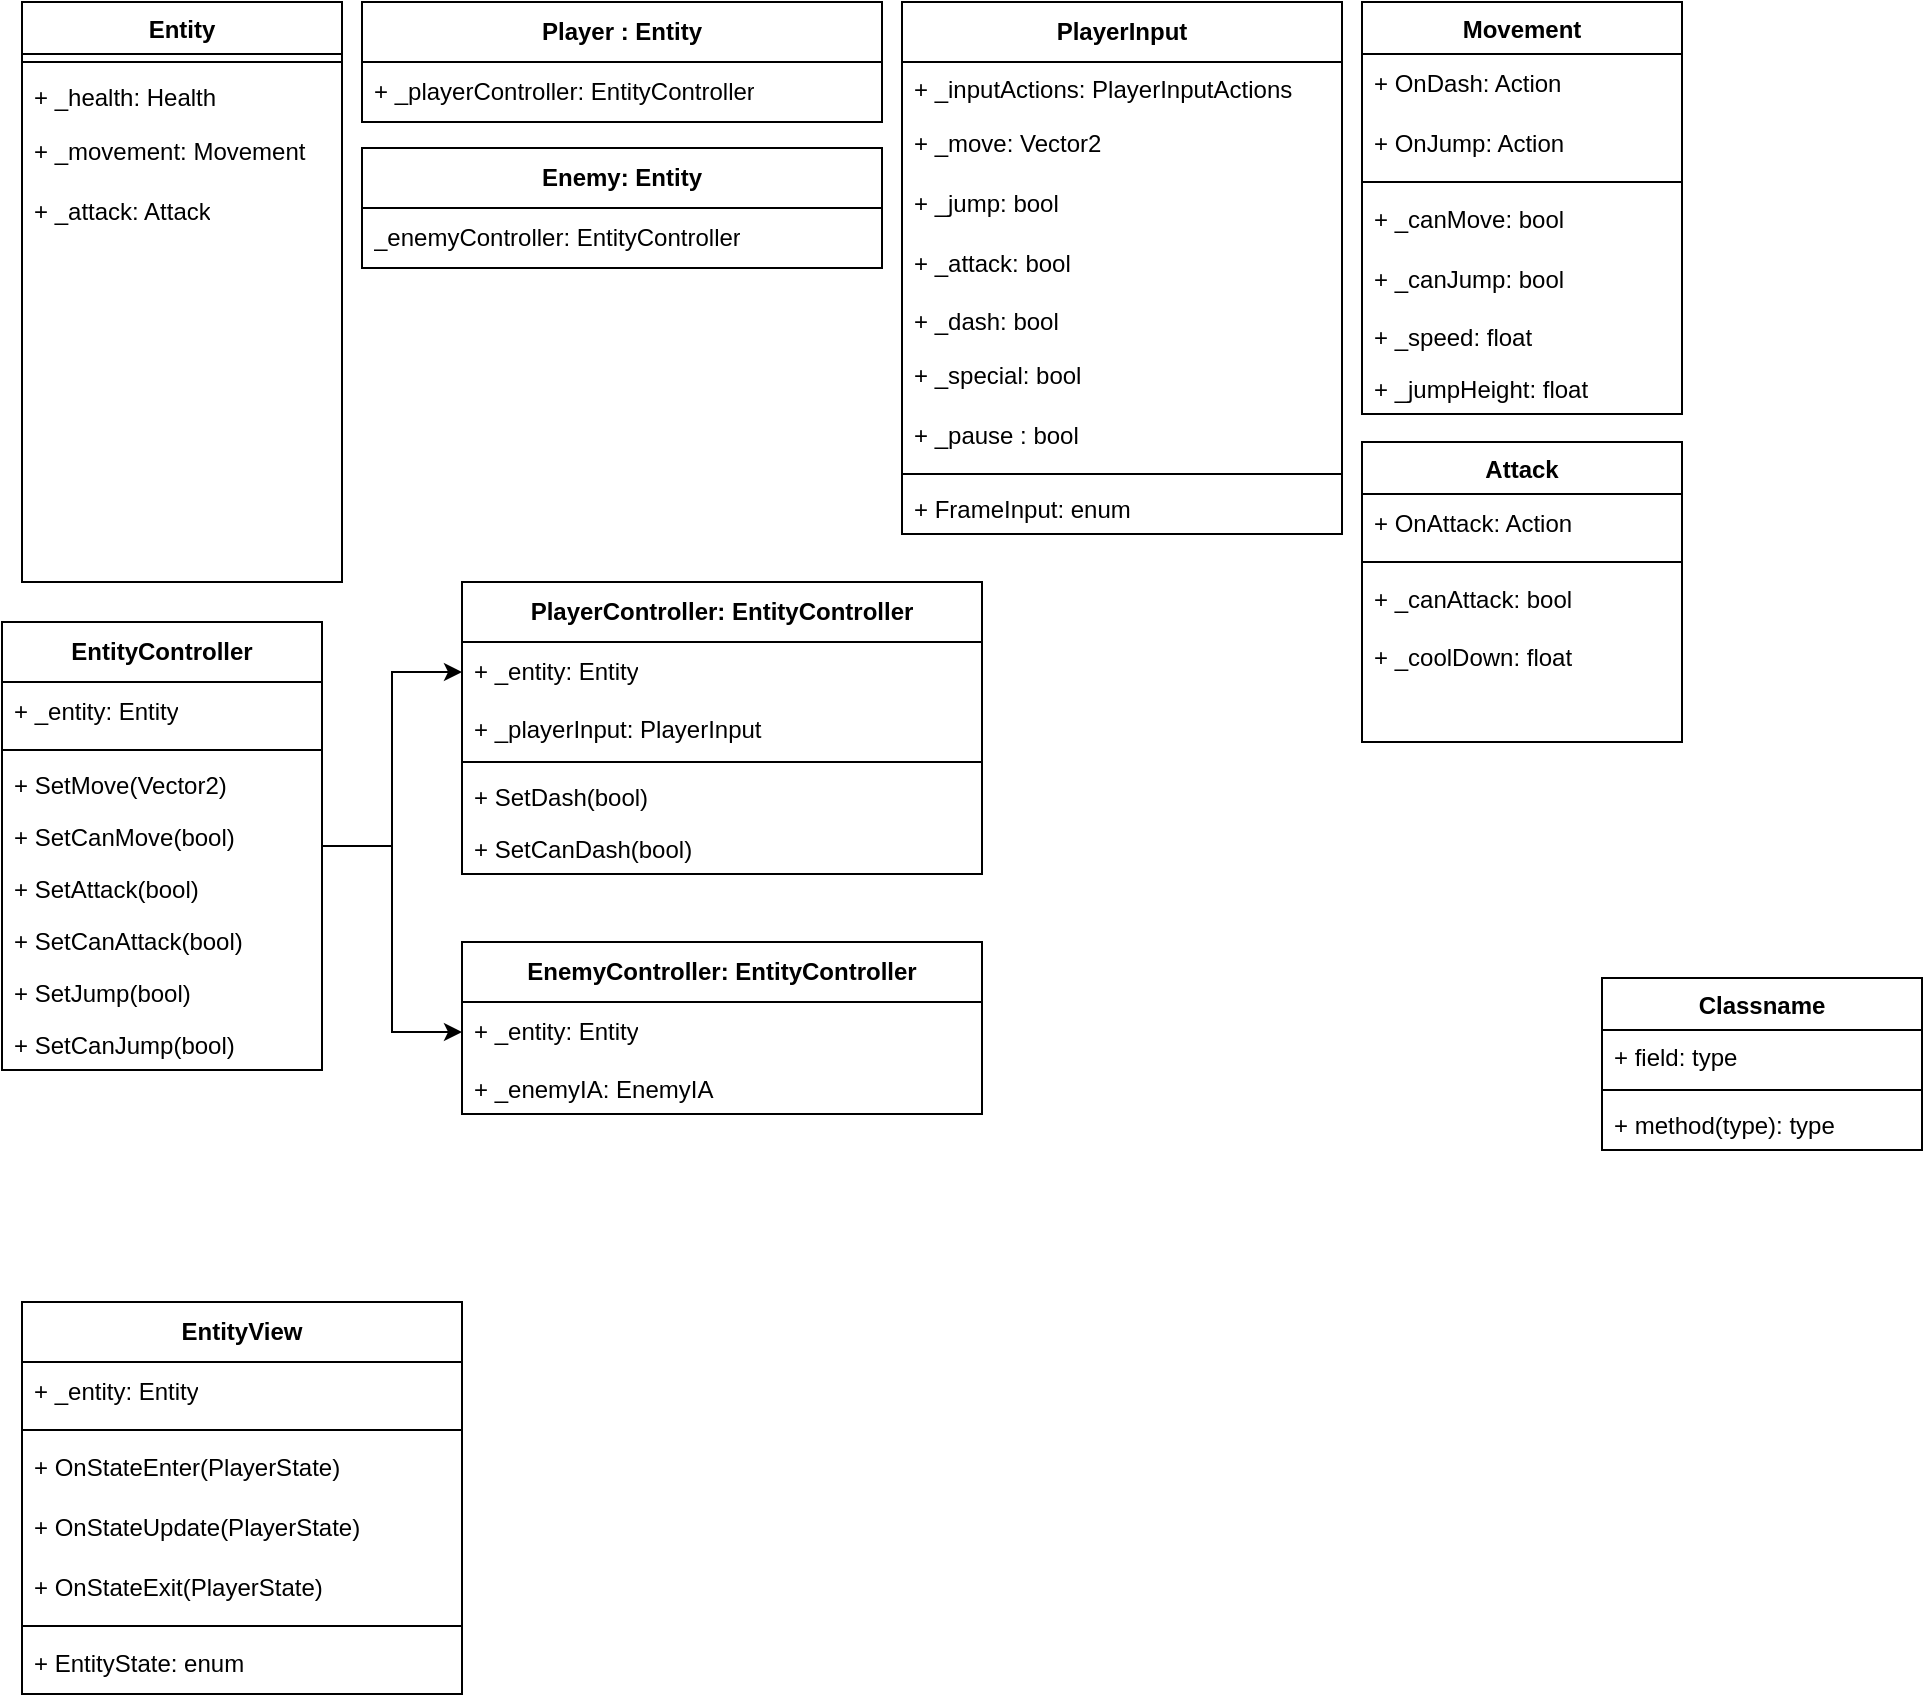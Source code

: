 <mxfile version="22.1.1" type="github">
  <diagram id="C5RBs43oDa-KdzZeNtuy" name="Page-1">
    <mxGraphModel dx="1195" dy="658" grid="1" gridSize="10" guides="1" tooltips="1" connect="1" arrows="1" fold="1" page="1" pageScale="1" pageWidth="827" pageHeight="1169" math="0" shadow="0">
      <root>
        <mxCell id="WIyWlLk6GJQsqaUBKTNV-0" />
        <mxCell id="WIyWlLk6GJQsqaUBKTNV-1" parent="WIyWlLk6GJQsqaUBKTNV-0" />
        <mxCell id="zkfFHV4jXpPFQw0GAbJ--0" value="Entity" style="swimlane;fontStyle=1;align=center;verticalAlign=top;childLayout=stackLayout;horizontal=1;startSize=26;horizontalStack=0;resizeParent=1;resizeLast=0;collapsible=1;marginBottom=0;rounded=0;shadow=0;strokeWidth=1;" parent="WIyWlLk6GJQsqaUBKTNV-1" vertex="1">
          <mxGeometry x="50" y="110" width="160" height="290" as="geometry">
            <mxRectangle x="230" y="140" width="160" height="26" as="alternateBounds" />
          </mxGeometry>
        </mxCell>
        <mxCell id="OidEc1CgMwrVslhreNSF-20" value="" style="line;strokeWidth=1;fillColor=none;align=left;verticalAlign=middle;spacingTop=-1;spacingLeft=3;spacingRight=3;rotatable=0;labelPosition=right;points=[];portConstraint=eastwest;strokeColor=inherit;" vertex="1" parent="zkfFHV4jXpPFQw0GAbJ--0">
          <mxGeometry y="26" width="160" height="8" as="geometry" />
        </mxCell>
        <mxCell id="zkfFHV4jXpPFQw0GAbJ--3" value="+ _health: Health" style="text;align=left;verticalAlign=top;spacingLeft=4;spacingRight=4;overflow=hidden;rotatable=0;points=[[0,0.5],[1,0.5]];portConstraint=eastwest;rounded=0;shadow=0;html=0;" parent="zkfFHV4jXpPFQw0GAbJ--0" vertex="1">
          <mxGeometry y="34" width="160" height="26" as="geometry" />
        </mxCell>
        <mxCell id="NKz7Ce9djxENSBI0j_IO-10" value="+ _movement: Movement" style="text;strokeColor=none;fillColor=none;align=left;verticalAlign=middle;spacingLeft=4;spacingRight=4;overflow=hidden;points=[[0,0.5],[1,0.5]];portConstraint=eastwest;rotatable=0;whiteSpace=wrap;html=1;" parent="zkfFHV4jXpPFQw0GAbJ--0" vertex="1">
          <mxGeometry y="60" width="160" height="30" as="geometry" />
        </mxCell>
        <mxCell id="OidEc1CgMwrVslhreNSF-67" value="+ _attack: Attack" style="text;strokeColor=none;fillColor=none;align=left;verticalAlign=middle;spacingLeft=4;spacingRight=4;overflow=hidden;points=[[0,0.5],[1,0.5]];portConstraint=eastwest;rotatable=0;whiteSpace=wrap;html=1;" vertex="1" parent="zkfFHV4jXpPFQw0GAbJ--0">
          <mxGeometry y="90" width="160" height="30" as="geometry" />
        </mxCell>
        <mxCell id="NKz7Ce9djxENSBI0j_IO-6" value="&lt;b&gt;Player : Entity&lt;/b&gt;" style="swimlane;fontStyle=0;childLayout=stackLayout;horizontal=1;startSize=30;horizontalStack=0;resizeParent=1;resizeParentMax=0;resizeLast=0;collapsible=1;marginBottom=0;whiteSpace=wrap;html=1;" parent="WIyWlLk6GJQsqaUBKTNV-1" vertex="1">
          <mxGeometry x="220" y="110" width="260" height="60" as="geometry" />
        </mxCell>
        <mxCell id="NKz7Ce9djxENSBI0j_IO-7" value="+ _playerController: EntityController" style="text;strokeColor=none;fillColor=none;align=left;verticalAlign=middle;spacingLeft=4;spacingRight=4;overflow=hidden;points=[[0,0.5],[1,0.5]];portConstraint=eastwest;rotatable=0;whiteSpace=wrap;html=1;" parent="NKz7Ce9djxENSBI0j_IO-6" vertex="1">
          <mxGeometry y="30" width="260" height="30" as="geometry" />
        </mxCell>
        <mxCell id="OidEc1CgMwrVslhreNSF-74" style="edgeStyle=orthogonalEdgeStyle;rounded=0;orthogonalLoop=1;jettySize=auto;html=1;exitX=1;exitY=0.5;exitDx=0;exitDy=0;entryX=0;entryY=0.5;entryDx=0;entryDy=0;" edge="1" parent="WIyWlLk6GJQsqaUBKTNV-1" source="NKz7Ce9djxENSBI0j_IO-11" target="OidEc1CgMwrVslhreNSF-54">
          <mxGeometry relative="1" as="geometry" />
        </mxCell>
        <mxCell id="OidEc1CgMwrVslhreNSF-75" style="edgeStyle=orthogonalEdgeStyle;rounded=0;orthogonalLoop=1;jettySize=auto;html=1;exitX=1;exitY=0.5;exitDx=0;exitDy=0;entryX=0;entryY=0.5;entryDx=0;entryDy=0;" edge="1" parent="WIyWlLk6GJQsqaUBKTNV-1" source="NKz7Ce9djxENSBI0j_IO-11" target="OidEc1CgMwrVslhreNSF-70">
          <mxGeometry relative="1" as="geometry" />
        </mxCell>
        <mxCell id="NKz7Ce9djxENSBI0j_IO-11" value="&lt;b&gt;EntityController&lt;/b&gt;" style="swimlane;fontStyle=0;childLayout=stackLayout;horizontal=1;startSize=30;horizontalStack=0;resizeParent=1;resizeParentMax=0;resizeLast=0;collapsible=1;marginBottom=0;whiteSpace=wrap;html=1;" parent="WIyWlLk6GJQsqaUBKTNV-1" vertex="1">
          <mxGeometry x="40" y="420" width="160" height="224" as="geometry" />
        </mxCell>
        <mxCell id="NKz7Ce9djxENSBI0j_IO-15" value="+ _entity: Entity" style="text;strokeColor=none;fillColor=none;align=left;verticalAlign=middle;spacingLeft=4;spacingRight=4;overflow=hidden;points=[[0,0.5],[1,0.5]];portConstraint=eastwest;rotatable=0;whiteSpace=wrap;html=1;" parent="NKz7Ce9djxENSBI0j_IO-11" vertex="1">
          <mxGeometry y="30" width="160" height="30" as="geometry" />
        </mxCell>
        <mxCell id="OidEc1CgMwrVslhreNSF-79" value="" style="line;strokeWidth=1;fillColor=none;align=left;verticalAlign=middle;spacingTop=-1;spacingLeft=3;spacingRight=3;rotatable=0;labelPosition=right;points=[];portConstraint=eastwest;strokeColor=inherit;" vertex="1" parent="NKz7Ce9djxENSBI0j_IO-11">
          <mxGeometry y="60" width="160" height="8" as="geometry" />
        </mxCell>
        <mxCell id="OidEc1CgMwrVslhreNSF-76" value="+ SetMove(Vector2)" style="text;strokeColor=none;fillColor=none;align=left;verticalAlign=top;spacingLeft=4;spacingRight=4;overflow=hidden;rotatable=0;points=[[0,0.5],[1,0.5]];portConstraint=eastwest;whiteSpace=wrap;html=1;" vertex="1" parent="NKz7Ce9djxENSBI0j_IO-11">
          <mxGeometry y="68" width="160" height="26" as="geometry" />
        </mxCell>
        <mxCell id="OidEc1CgMwrVslhreNSF-80" value="+ SetCanMove(bool)" style="text;strokeColor=none;fillColor=none;align=left;verticalAlign=top;spacingLeft=4;spacingRight=4;overflow=hidden;rotatable=0;points=[[0,0.5],[1,0.5]];portConstraint=eastwest;whiteSpace=wrap;html=1;" vertex="1" parent="NKz7Ce9djxENSBI0j_IO-11">
          <mxGeometry y="94" width="160" height="26" as="geometry" />
        </mxCell>
        <mxCell id="OidEc1CgMwrVslhreNSF-77" value="+ SetAttack(bool)" style="text;strokeColor=none;fillColor=none;align=left;verticalAlign=top;spacingLeft=4;spacingRight=4;overflow=hidden;rotatable=0;points=[[0,0.5],[1,0.5]];portConstraint=eastwest;whiteSpace=wrap;html=1;" vertex="1" parent="NKz7Ce9djxENSBI0j_IO-11">
          <mxGeometry y="120" width="160" height="26" as="geometry" />
        </mxCell>
        <mxCell id="OidEc1CgMwrVslhreNSF-78" value="+ SetCanAttack(bool)" style="text;strokeColor=none;fillColor=none;align=left;verticalAlign=top;spacingLeft=4;spacingRight=4;overflow=hidden;rotatable=0;points=[[0,0.5],[1,0.5]];portConstraint=eastwest;whiteSpace=wrap;html=1;" vertex="1" parent="NKz7Ce9djxENSBI0j_IO-11">
          <mxGeometry y="146" width="160" height="26" as="geometry" />
        </mxCell>
        <mxCell id="OidEc1CgMwrVslhreNSF-81" value="+ SetJump(bool)" style="text;strokeColor=none;fillColor=none;align=left;verticalAlign=top;spacingLeft=4;spacingRight=4;overflow=hidden;rotatable=0;points=[[0,0.5],[1,0.5]];portConstraint=eastwest;whiteSpace=wrap;html=1;" vertex="1" parent="NKz7Ce9djxENSBI0j_IO-11">
          <mxGeometry y="172" width="160" height="26" as="geometry" />
        </mxCell>
        <mxCell id="OidEc1CgMwrVslhreNSF-82" value="+ SetCanJump(bool)" style="text;strokeColor=none;fillColor=none;align=left;verticalAlign=top;spacingLeft=4;spacingRight=4;overflow=hidden;rotatable=0;points=[[0,0.5],[1,0.5]];portConstraint=eastwest;whiteSpace=wrap;html=1;" vertex="1" parent="NKz7Ce9djxENSBI0j_IO-11">
          <mxGeometry y="198" width="160" height="26" as="geometry" />
        </mxCell>
        <mxCell id="NKz7Ce9djxENSBI0j_IO-18" value="&lt;b&gt;Enemy: Entity&lt;/b&gt;" style="swimlane;fontStyle=0;childLayout=stackLayout;horizontal=1;startSize=30;horizontalStack=0;resizeParent=1;resizeParentMax=0;resizeLast=0;collapsible=1;marginBottom=0;whiteSpace=wrap;html=1;" parent="WIyWlLk6GJQsqaUBKTNV-1" vertex="1">
          <mxGeometry x="220" y="183" width="260" height="60" as="geometry" />
        </mxCell>
        <mxCell id="NKz7Ce9djxENSBI0j_IO-19" value="_enemyController: EntityController" style="text;strokeColor=none;fillColor=none;align=left;verticalAlign=middle;spacingLeft=4;spacingRight=4;overflow=hidden;points=[[0,0.5],[1,0.5]];portConstraint=eastwest;rotatable=0;whiteSpace=wrap;html=1;" parent="NKz7Ce9djxENSBI0j_IO-18" vertex="1">
          <mxGeometry y="30" width="260" height="30" as="geometry" />
        </mxCell>
        <mxCell id="NKz7Ce9djxENSBI0j_IO-24" value="&lt;b&gt;PlayerInput&lt;/b&gt;" style="swimlane;fontStyle=0;childLayout=stackLayout;horizontal=1;startSize=30;horizontalStack=0;resizeParent=1;resizeParentMax=0;resizeLast=0;collapsible=1;marginBottom=0;whiteSpace=wrap;html=1;" parent="WIyWlLk6GJQsqaUBKTNV-1" vertex="1">
          <mxGeometry x="490" y="110" width="220" height="266" as="geometry" />
        </mxCell>
        <mxCell id="OidEc1CgMwrVslhreNSF-44" value="+ _inputActions: PlayerInputActions" style="text;strokeColor=none;fillColor=none;align=left;verticalAlign=top;spacingLeft=4;spacingRight=4;overflow=hidden;rotatable=0;points=[[0,0.5],[1,0.5]];portConstraint=eastwest;whiteSpace=wrap;html=1;" vertex="1" parent="NKz7Ce9djxENSBI0j_IO-24">
          <mxGeometry y="30" width="220" height="26" as="geometry" />
        </mxCell>
        <mxCell id="NKz7Ce9djxENSBI0j_IO-25" value="+ _move: Vector2" style="text;strokeColor=none;fillColor=none;align=left;verticalAlign=middle;spacingLeft=4;spacingRight=4;overflow=hidden;points=[[0,0.5],[1,0.5]];portConstraint=eastwest;rotatable=0;whiteSpace=wrap;html=1;" parent="NKz7Ce9djxENSBI0j_IO-24" vertex="1">
          <mxGeometry y="56" width="220" height="30" as="geometry" />
        </mxCell>
        <mxCell id="NKz7Ce9djxENSBI0j_IO-26" value="+ _jump: bool" style="text;strokeColor=none;fillColor=none;align=left;verticalAlign=middle;spacingLeft=4;spacingRight=4;overflow=hidden;points=[[0,0.5],[1,0.5]];portConstraint=eastwest;rotatable=0;whiteSpace=wrap;html=1;" parent="NKz7Ce9djxENSBI0j_IO-24" vertex="1">
          <mxGeometry y="86" width="220" height="30" as="geometry" />
        </mxCell>
        <mxCell id="NKz7Ce9djxENSBI0j_IO-4" value="+ _attack: bool" style="text;strokeColor=none;fillColor=none;align=left;verticalAlign=middle;spacingLeft=4;spacingRight=4;overflow=hidden;points=[[0,0.5],[1,0.5]];portConstraint=eastwest;rotatable=0;whiteSpace=wrap;html=1;" parent="NKz7Ce9djxENSBI0j_IO-24" vertex="1">
          <mxGeometry y="116" width="220" height="30" as="geometry" />
        </mxCell>
        <mxCell id="OidEc1CgMwrVslhreNSF-22" value="+ _dash: bool" style="text;strokeColor=none;fillColor=none;align=left;verticalAlign=top;spacingLeft=4;spacingRight=4;overflow=hidden;rotatable=0;points=[[0,0.5],[1,0.5]];portConstraint=eastwest;whiteSpace=wrap;html=1;" vertex="1" parent="NKz7Ce9djxENSBI0j_IO-24">
          <mxGeometry y="146" width="220" height="26" as="geometry" />
        </mxCell>
        <mxCell id="NKz7Ce9djxENSBI0j_IO-5" value="+ _special: bool" style="text;strokeColor=none;fillColor=none;align=left;verticalAlign=middle;spacingLeft=4;spacingRight=4;overflow=hidden;points=[[0,0.5],[1,0.5]];portConstraint=eastwest;rotatable=0;whiteSpace=wrap;html=1;" parent="NKz7Ce9djxENSBI0j_IO-24" vertex="1">
          <mxGeometry y="172" width="220" height="30" as="geometry" />
        </mxCell>
        <mxCell id="NKz7Ce9djxENSBI0j_IO-3" value="+ _pause : bool" style="text;strokeColor=none;fillColor=none;align=left;verticalAlign=middle;spacingLeft=4;spacingRight=4;overflow=hidden;points=[[0,0.5],[1,0.5]];portConstraint=eastwest;rotatable=0;whiteSpace=wrap;html=1;" parent="NKz7Ce9djxENSBI0j_IO-24" vertex="1">
          <mxGeometry y="202" width="220" height="30" as="geometry" />
        </mxCell>
        <mxCell id="OidEc1CgMwrVslhreNSF-42" value="" style="line;strokeWidth=1;fillColor=none;align=left;verticalAlign=middle;spacingTop=-1;spacingLeft=3;spacingRight=3;rotatable=0;labelPosition=right;points=[];portConstraint=eastwest;strokeColor=inherit;" vertex="1" parent="NKz7Ce9djxENSBI0j_IO-24">
          <mxGeometry y="232" width="220" height="8" as="geometry" />
        </mxCell>
        <mxCell id="OidEc1CgMwrVslhreNSF-43" value="+ FrameInput: enum" style="text;strokeColor=none;fillColor=none;align=left;verticalAlign=top;spacingLeft=4;spacingRight=4;overflow=hidden;rotatable=0;points=[[0,0.5],[1,0.5]];portConstraint=eastwest;whiteSpace=wrap;html=1;" vertex="1" parent="NKz7Ce9djxENSBI0j_IO-24">
          <mxGeometry y="240" width="220" height="26" as="geometry" />
        </mxCell>
        <mxCell id="OidEc1CgMwrVslhreNSF-16" value="Classname" style="swimlane;fontStyle=1;align=center;verticalAlign=top;childLayout=stackLayout;horizontal=1;startSize=26;horizontalStack=0;resizeParent=1;resizeParentMax=0;resizeLast=0;collapsible=1;marginBottom=0;whiteSpace=wrap;html=1;" vertex="1" parent="WIyWlLk6GJQsqaUBKTNV-1">
          <mxGeometry x="840" y="598" width="160" height="86" as="geometry" />
        </mxCell>
        <mxCell id="OidEc1CgMwrVslhreNSF-17" value="+ field: type" style="text;strokeColor=none;fillColor=none;align=left;verticalAlign=top;spacingLeft=4;spacingRight=4;overflow=hidden;rotatable=0;points=[[0,0.5],[1,0.5]];portConstraint=eastwest;whiteSpace=wrap;html=1;" vertex="1" parent="OidEc1CgMwrVslhreNSF-16">
          <mxGeometry y="26" width="160" height="26" as="geometry" />
        </mxCell>
        <mxCell id="OidEc1CgMwrVslhreNSF-18" value="" style="line;strokeWidth=1;fillColor=none;align=left;verticalAlign=middle;spacingTop=-1;spacingLeft=3;spacingRight=3;rotatable=0;labelPosition=right;points=[];portConstraint=eastwest;strokeColor=inherit;" vertex="1" parent="OidEc1CgMwrVslhreNSF-16">
          <mxGeometry y="52" width="160" height="8" as="geometry" />
        </mxCell>
        <mxCell id="OidEc1CgMwrVslhreNSF-19" value="+ method(type): type" style="text;strokeColor=none;fillColor=none;align=left;verticalAlign=top;spacingLeft=4;spacingRight=4;overflow=hidden;rotatable=0;points=[[0,0.5],[1,0.5]];portConstraint=eastwest;whiteSpace=wrap;html=1;" vertex="1" parent="OidEc1CgMwrVslhreNSF-16">
          <mxGeometry y="60" width="160" height="26" as="geometry" />
        </mxCell>
        <mxCell id="OidEc1CgMwrVslhreNSF-24" value="&lt;b&gt;EntityView&lt;/b&gt;" style="swimlane;fontStyle=0;childLayout=stackLayout;horizontal=1;startSize=30;horizontalStack=0;resizeParent=1;resizeParentMax=0;resizeLast=0;collapsible=1;marginBottom=0;whiteSpace=wrap;html=1;" vertex="1" parent="WIyWlLk6GJQsqaUBKTNV-1">
          <mxGeometry x="50" y="760" width="220" height="196" as="geometry" />
        </mxCell>
        <mxCell id="OidEc1CgMwrVslhreNSF-25" value="+ _entity: Entity" style="text;strokeColor=none;fillColor=none;align=left;verticalAlign=middle;spacingLeft=4;spacingRight=4;overflow=hidden;points=[[0,0.5],[1,0.5]];portConstraint=eastwest;rotatable=0;whiteSpace=wrap;html=1;" vertex="1" parent="OidEc1CgMwrVslhreNSF-24">
          <mxGeometry y="30" width="220" height="30" as="geometry" />
        </mxCell>
        <mxCell id="OidEc1CgMwrVslhreNSF-27" value="" style="line;strokeWidth=1;fillColor=none;align=left;verticalAlign=middle;spacingTop=-1;spacingLeft=3;spacingRight=3;rotatable=0;labelPosition=right;points=[];portConstraint=eastwest;strokeColor=inherit;" vertex="1" parent="OidEc1CgMwrVslhreNSF-24">
          <mxGeometry y="60" width="220" height="8" as="geometry" />
        </mxCell>
        <mxCell id="OidEc1CgMwrVslhreNSF-28" value="+ OnStateEnter(PlayerState)" style="text;strokeColor=none;fillColor=none;align=left;verticalAlign=middle;spacingLeft=4;spacingRight=4;overflow=hidden;points=[[0,0.5],[1,0.5]];portConstraint=eastwest;rotatable=0;whiteSpace=wrap;html=1;" vertex="1" parent="OidEc1CgMwrVslhreNSF-24">
          <mxGeometry y="68" width="220" height="30" as="geometry" />
        </mxCell>
        <mxCell id="OidEc1CgMwrVslhreNSF-30" value="+ OnStateUpdate(PlayerState)" style="text;strokeColor=none;fillColor=none;align=left;verticalAlign=middle;spacingLeft=4;spacingRight=4;overflow=hidden;points=[[0,0.5],[1,0.5]];portConstraint=eastwest;rotatable=0;whiteSpace=wrap;html=1;" vertex="1" parent="OidEc1CgMwrVslhreNSF-24">
          <mxGeometry y="98" width="220" height="30" as="geometry" />
        </mxCell>
        <mxCell id="OidEc1CgMwrVslhreNSF-29" value="+ OnStateExit(PlayerState)" style="text;strokeColor=none;fillColor=none;align=left;verticalAlign=middle;spacingLeft=4;spacingRight=4;overflow=hidden;points=[[0,0.5],[1,0.5]];portConstraint=eastwest;rotatable=0;whiteSpace=wrap;html=1;" vertex="1" parent="OidEc1CgMwrVslhreNSF-24">
          <mxGeometry y="128" width="220" height="30" as="geometry" />
        </mxCell>
        <mxCell id="OidEc1CgMwrVslhreNSF-32" value="" style="line;strokeWidth=1;fillColor=none;align=left;verticalAlign=middle;spacingTop=-1;spacingLeft=3;spacingRight=3;rotatable=0;labelPosition=right;points=[];portConstraint=eastwest;strokeColor=inherit;" vertex="1" parent="OidEc1CgMwrVslhreNSF-24">
          <mxGeometry y="158" width="220" height="8" as="geometry" />
        </mxCell>
        <mxCell id="OidEc1CgMwrVslhreNSF-31" value="+ EntityState: enum" style="text;strokeColor=none;fillColor=none;align=left;verticalAlign=middle;spacingLeft=4;spacingRight=4;overflow=hidden;points=[[0,0.5],[1,0.5]];portConstraint=eastwest;rotatable=0;whiteSpace=wrap;html=1;" vertex="1" parent="OidEc1CgMwrVslhreNSF-24">
          <mxGeometry y="166" width="220" height="30" as="geometry" />
        </mxCell>
        <mxCell id="OidEc1CgMwrVslhreNSF-46" value="Movement" style="swimlane;fontStyle=1;align=center;verticalAlign=top;childLayout=stackLayout;horizontal=1;startSize=26;horizontalStack=0;resizeParent=1;resizeLast=0;collapsible=1;marginBottom=0;rounded=0;shadow=0;strokeWidth=1;" vertex="1" parent="WIyWlLk6GJQsqaUBKTNV-1">
          <mxGeometry x="720" y="110" width="160" height="206" as="geometry">
            <mxRectangle x="230" y="140" width="160" height="26" as="alternateBounds" />
          </mxGeometry>
        </mxCell>
        <mxCell id="OidEc1CgMwrVslhreNSF-23" value="+ OnDash: Action" style="text;strokeColor=none;fillColor=none;align=left;verticalAlign=middle;spacingLeft=4;spacingRight=4;overflow=hidden;points=[[0,0.5],[1,0.5]];portConstraint=eastwest;rotatable=0;whiteSpace=wrap;html=1;" vertex="1" parent="OidEc1CgMwrVslhreNSF-46">
          <mxGeometry y="26" width="160" height="30" as="geometry" />
        </mxCell>
        <mxCell id="OidEc1CgMwrVslhreNSF-14" value="+ OnJump: Action" style="text;strokeColor=none;fillColor=none;align=left;verticalAlign=middle;spacingLeft=4;spacingRight=4;overflow=hidden;points=[[0,0.5],[1,0.5]];portConstraint=eastwest;rotatable=0;whiteSpace=wrap;html=1;" vertex="1" parent="OidEc1CgMwrVslhreNSF-46">
          <mxGeometry y="56" width="160" height="30" as="geometry" />
        </mxCell>
        <mxCell id="OidEc1CgMwrVslhreNSF-57" value="" style="line;strokeWidth=1;fillColor=none;align=left;verticalAlign=middle;spacingTop=-1;spacingLeft=3;spacingRight=3;rotatable=0;labelPosition=right;points=[];portConstraint=eastwest;strokeColor=inherit;" vertex="1" parent="OidEc1CgMwrVslhreNSF-46">
          <mxGeometry y="86" width="160" height="8" as="geometry" />
        </mxCell>
        <mxCell id="OidEc1CgMwrVslhreNSF-48" value="+ _canMove: bool" style="text;strokeColor=none;fillColor=none;align=left;verticalAlign=middle;spacingLeft=4;spacingRight=4;overflow=hidden;points=[[0,0.5],[1,0.5]];portConstraint=eastwest;rotatable=0;whiteSpace=wrap;html=1;" vertex="1" parent="OidEc1CgMwrVslhreNSF-46">
          <mxGeometry y="94" width="160" height="30" as="geometry" />
        </mxCell>
        <mxCell id="OidEc1CgMwrVslhreNSF-50" value="+ _canJump: bool" style="text;strokeColor=none;fillColor=none;align=left;verticalAlign=middle;spacingLeft=4;spacingRight=4;overflow=hidden;points=[[0,0.5],[1,0.5]];portConstraint=eastwest;rotatable=0;whiteSpace=wrap;html=1;" vertex="1" parent="OidEc1CgMwrVslhreNSF-46">
          <mxGeometry y="124" width="160" height="30" as="geometry" />
        </mxCell>
        <mxCell id="OidEc1CgMwrVslhreNSF-47" value="+ _speed: float" style="text;align=left;verticalAlign=top;spacingLeft=4;spacingRight=4;overflow=hidden;rotatable=0;points=[[0,0.5],[1,0.5]];portConstraint=eastwest;rounded=0;shadow=0;html=0;" vertex="1" parent="OidEc1CgMwrVslhreNSF-46">
          <mxGeometry y="154" width="160" height="26" as="geometry" />
        </mxCell>
        <mxCell id="OidEc1CgMwrVslhreNSF-49" value="+ _jumpHeight: float" style="text;align=left;verticalAlign=top;spacingLeft=4;spacingRight=4;overflow=hidden;rotatable=0;points=[[0,0.5],[1,0.5]];portConstraint=eastwest;rounded=0;shadow=0;html=0;" vertex="1" parent="OidEc1CgMwrVslhreNSF-46">
          <mxGeometry y="180" width="160" height="26" as="geometry" />
        </mxCell>
        <mxCell id="OidEc1CgMwrVslhreNSF-53" value="&lt;b&gt;PlayerController: EntityController&lt;/b&gt;" style="swimlane;fontStyle=0;childLayout=stackLayout;horizontal=1;startSize=30;horizontalStack=0;resizeParent=1;resizeParentMax=0;resizeLast=0;collapsible=1;marginBottom=0;whiteSpace=wrap;html=1;" vertex="1" parent="WIyWlLk6GJQsqaUBKTNV-1">
          <mxGeometry x="270" y="400" width="260" height="146" as="geometry" />
        </mxCell>
        <mxCell id="OidEc1CgMwrVslhreNSF-54" value="+ _entity: Entity" style="text;strokeColor=none;fillColor=none;align=left;verticalAlign=middle;spacingLeft=4;spacingRight=4;overflow=hidden;points=[[0,0.5],[1,0.5]];portConstraint=eastwest;rotatable=0;whiteSpace=wrap;html=1;" vertex="1" parent="OidEc1CgMwrVslhreNSF-53">
          <mxGeometry y="30" width="260" height="30" as="geometry" />
        </mxCell>
        <mxCell id="OidEc1CgMwrVslhreNSF-55" value="+ _playerInput: PlayerInput" style="text;strokeColor=none;fillColor=none;align=left;verticalAlign=top;spacingLeft=4;spacingRight=4;overflow=hidden;rotatable=0;points=[[0,0.5],[1,0.5]];portConstraint=eastwest;whiteSpace=wrap;html=1;" vertex="1" parent="OidEc1CgMwrVslhreNSF-53">
          <mxGeometry y="60" width="260" height="26" as="geometry" />
        </mxCell>
        <mxCell id="OidEc1CgMwrVslhreNSF-85" value="" style="line;strokeWidth=1;fillColor=none;align=left;verticalAlign=middle;spacingTop=-1;spacingLeft=3;spacingRight=3;rotatable=0;labelPosition=right;points=[];portConstraint=eastwest;strokeColor=inherit;" vertex="1" parent="OidEc1CgMwrVslhreNSF-53">
          <mxGeometry y="86" width="260" height="8" as="geometry" />
        </mxCell>
        <mxCell id="OidEc1CgMwrVslhreNSF-83" value="+ SetDash(bool)" style="text;strokeColor=none;fillColor=none;align=left;verticalAlign=top;spacingLeft=4;spacingRight=4;overflow=hidden;rotatable=0;points=[[0,0.5],[1,0.5]];portConstraint=eastwest;whiteSpace=wrap;html=1;" vertex="1" parent="OidEc1CgMwrVslhreNSF-53">
          <mxGeometry y="94" width="260" height="26" as="geometry" />
        </mxCell>
        <mxCell id="OidEc1CgMwrVslhreNSF-84" value="+ SetCanDash(bool)" style="text;strokeColor=none;fillColor=none;align=left;verticalAlign=top;spacingLeft=4;spacingRight=4;overflow=hidden;rotatable=0;points=[[0,0.5],[1,0.5]];portConstraint=eastwest;whiteSpace=wrap;html=1;" vertex="1" parent="OidEc1CgMwrVslhreNSF-53">
          <mxGeometry y="120" width="260" height="26" as="geometry" />
        </mxCell>
        <mxCell id="OidEc1CgMwrVslhreNSF-58" value="Attack" style="swimlane;fontStyle=1;align=center;verticalAlign=top;childLayout=stackLayout;horizontal=1;startSize=26;horizontalStack=0;resizeParent=1;resizeLast=0;collapsible=1;marginBottom=0;rounded=0;shadow=0;strokeWidth=1;" vertex="1" parent="WIyWlLk6GJQsqaUBKTNV-1">
          <mxGeometry x="720" y="330" width="160" height="150" as="geometry">
            <mxRectangle x="230" y="140" width="160" height="26" as="alternateBounds" />
          </mxGeometry>
        </mxCell>
        <mxCell id="NKz7Ce9djxENSBI0j_IO-13" value="+ OnAttack: Action" style="text;strokeColor=none;fillColor=none;align=left;verticalAlign=middle;spacingLeft=4;spacingRight=4;overflow=hidden;points=[[0,0.5],[1,0.5]];portConstraint=eastwest;rotatable=0;whiteSpace=wrap;html=1;" parent="OidEc1CgMwrVslhreNSF-58" vertex="1">
          <mxGeometry y="26" width="160" height="30" as="geometry" />
        </mxCell>
        <mxCell id="OidEc1CgMwrVslhreNSF-61" value="" style="line;strokeWidth=1;fillColor=none;align=left;verticalAlign=middle;spacingTop=-1;spacingLeft=3;spacingRight=3;rotatable=0;labelPosition=right;points=[];portConstraint=eastwest;strokeColor=inherit;" vertex="1" parent="OidEc1CgMwrVslhreNSF-58">
          <mxGeometry y="56" width="160" height="8" as="geometry" />
        </mxCell>
        <mxCell id="OidEc1CgMwrVslhreNSF-62" value="+ _canAttack: bool" style="text;strokeColor=none;fillColor=none;align=left;verticalAlign=middle;spacingLeft=4;spacingRight=4;overflow=hidden;points=[[0,0.5],[1,0.5]];portConstraint=eastwest;rotatable=0;whiteSpace=wrap;html=1;" vertex="1" parent="OidEc1CgMwrVslhreNSF-58">
          <mxGeometry y="64" width="160" height="30" as="geometry" />
        </mxCell>
        <mxCell id="OidEc1CgMwrVslhreNSF-65" value="+ _coolDown: float" style="text;align=left;verticalAlign=top;spacingLeft=4;spacingRight=4;overflow=hidden;rotatable=0;points=[[0,0.5],[1,0.5]];portConstraint=eastwest;rounded=0;shadow=0;html=0;" vertex="1" parent="OidEc1CgMwrVslhreNSF-58">
          <mxGeometry y="94" width="160" height="26" as="geometry" />
        </mxCell>
        <mxCell id="OidEc1CgMwrVslhreNSF-69" value="&lt;b&gt;EnemyController: EntityController&lt;/b&gt;" style="swimlane;fontStyle=0;childLayout=stackLayout;horizontal=1;startSize=30;horizontalStack=0;resizeParent=1;resizeParentMax=0;resizeLast=0;collapsible=1;marginBottom=0;whiteSpace=wrap;html=1;" vertex="1" parent="WIyWlLk6GJQsqaUBKTNV-1">
          <mxGeometry x="270" y="580" width="260" height="86" as="geometry" />
        </mxCell>
        <mxCell id="OidEc1CgMwrVslhreNSF-70" value="+ _entity: Entity" style="text;strokeColor=none;fillColor=none;align=left;verticalAlign=middle;spacingLeft=4;spacingRight=4;overflow=hidden;points=[[0,0.5],[1,0.5]];portConstraint=eastwest;rotatable=0;whiteSpace=wrap;html=1;" vertex="1" parent="OidEc1CgMwrVslhreNSF-69">
          <mxGeometry y="30" width="260" height="30" as="geometry" />
        </mxCell>
        <mxCell id="OidEc1CgMwrVslhreNSF-71" value="+ _enemyIA: EnemyIA" style="text;strokeColor=none;fillColor=none;align=left;verticalAlign=top;spacingLeft=4;spacingRight=4;overflow=hidden;rotatable=0;points=[[0,0.5],[1,0.5]];portConstraint=eastwest;whiteSpace=wrap;html=1;" vertex="1" parent="OidEc1CgMwrVslhreNSF-69">
          <mxGeometry y="60" width="260" height="26" as="geometry" />
        </mxCell>
      </root>
    </mxGraphModel>
  </diagram>
</mxfile>
